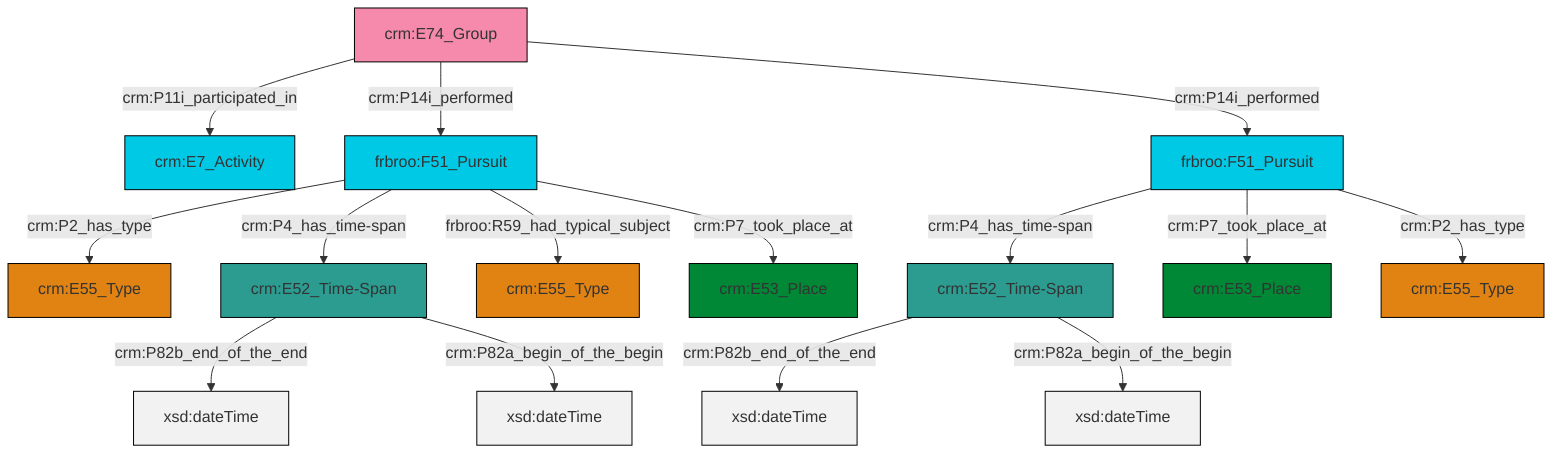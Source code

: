 graph TD
classDef Literal fill:#f2f2f2,stroke:#000000;
classDef CRM_Entity fill:#FFFFFF,stroke:#000000;
classDef Temporal_Entity fill:#00C9E6, stroke:#000000;
classDef Type fill:#E18312, stroke:#000000;
classDef Time-Span fill:#2C9C91, stroke:#000000;
classDef Appellation fill:#FFEB7F, stroke:#000000;
classDef Place fill:#008836, stroke:#000000;
classDef Persistent_Item fill:#B266B2, stroke:#000000;
classDef Conceptual_Object fill:#FFD700, stroke:#000000;
classDef Physical_Thing fill:#D2B48C, stroke:#000000;
classDef Actor fill:#f58aad, stroke:#000000;
classDef PC_Classes fill:#4ce600, stroke:#000000;
classDef Multi fill:#cccccc,stroke:#000000;

0["crm:E52_Time-Span"]:::Time-Span -->|crm:P82b_end_of_the_end| 4[xsd:dateTime]:::Literal
5["crm:E74_Group"]:::Actor -->|crm:P11i_participated_in| 6["crm:E7_Activity"]:::Temporal_Entity
8["frbroo:F51_Pursuit"]:::Temporal_Entity -->|crm:P2_has_type| 9["crm:E55_Type"]:::Type
8["frbroo:F51_Pursuit"]:::Temporal_Entity -->|crm:P4_has_time-span| 10["crm:E52_Time-Span"]:::Time-Span
10["crm:E52_Time-Span"]:::Time-Span -->|crm:P82b_end_of_the_end| 12[xsd:dateTime]:::Literal
10["crm:E52_Time-Span"]:::Time-Span -->|crm:P82a_begin_of_the_begin| 17[xsd:dateTime]:::Literal
18["frbroo:F51_Pursuit"]:::Temporal_Entity -->|crm:P4_has_time-span| 0["crm:E52_Time-Span"]:::Time-Span
18["frbroo:F51_Pursuit"]:::Temporal_Entity -->|crm:P7_took_place_at| 15["crm:E53_Place"]:::Place
5["crm:E74_Group"]:::Actor -->|crm:P14i_performed| 8["frbroo:F51_Pursuit"]:::Temporal_Entity
0["crm:E52_Time-Span"]:::Time-Span -->|crm:P82a_begin_of_the_begin| 24[xsd:dateTime]:::Literal
8["frbroo:F51_Pursuit"]:::Temporal_Entity -->|frbroo:R59_had_typical_subject| 19["crm:E55_Type"]:::Type
5["crm:E74_Group"]:::Actor -->|crm:P14i_performed| 18["frbroo:F51_Pursuit"]:::Temporal_Entity
8["frbroo:F51_Pursuit"]:::Temporal_Entity -->|crm:P7_took_place_at| 22["crm:E53_Place"]:::Place
18["frbroo:F51_Pursuit"]:::Temporal_Entity -->|crm:P2_has_type| 2["crm:E55_Type"]:::Type